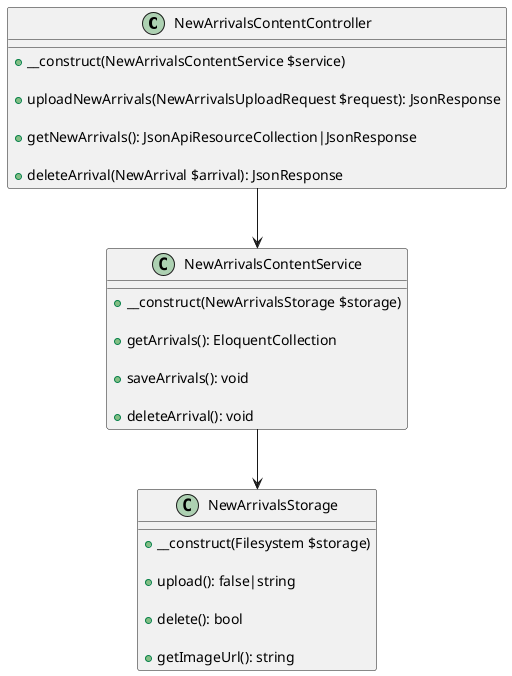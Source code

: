 @startuml

class NewArrivalsContentController {
    + __construct(NewArrivalsContentService $service)

    + uploadNewArrivals(NewArrivalsUploadRequest $request): JsonResponse

    + getNewArrivals(): JsonApiResourceCollection|JsonResponse

    + deleteArrival(NewArrival $arrival): JsonResponse
}

class NewArrivalsContentService {
    + __construct(NewArrivalsStorage $storage)

    + getArrivals(): EloquentCollection

    + saveArrivals(): void

    + deleteArrival(): void
}

class NewArrivalsStorage {
    + __construct(Filesystem $storage)

    + upload(): false|string

    + delete(): bool

    + getImageUrl(): string
}

NewArrivalsContentController --> NewArrivalsContentService
NewArrivalsContentService --> NewArrivalsStorage
@enduml